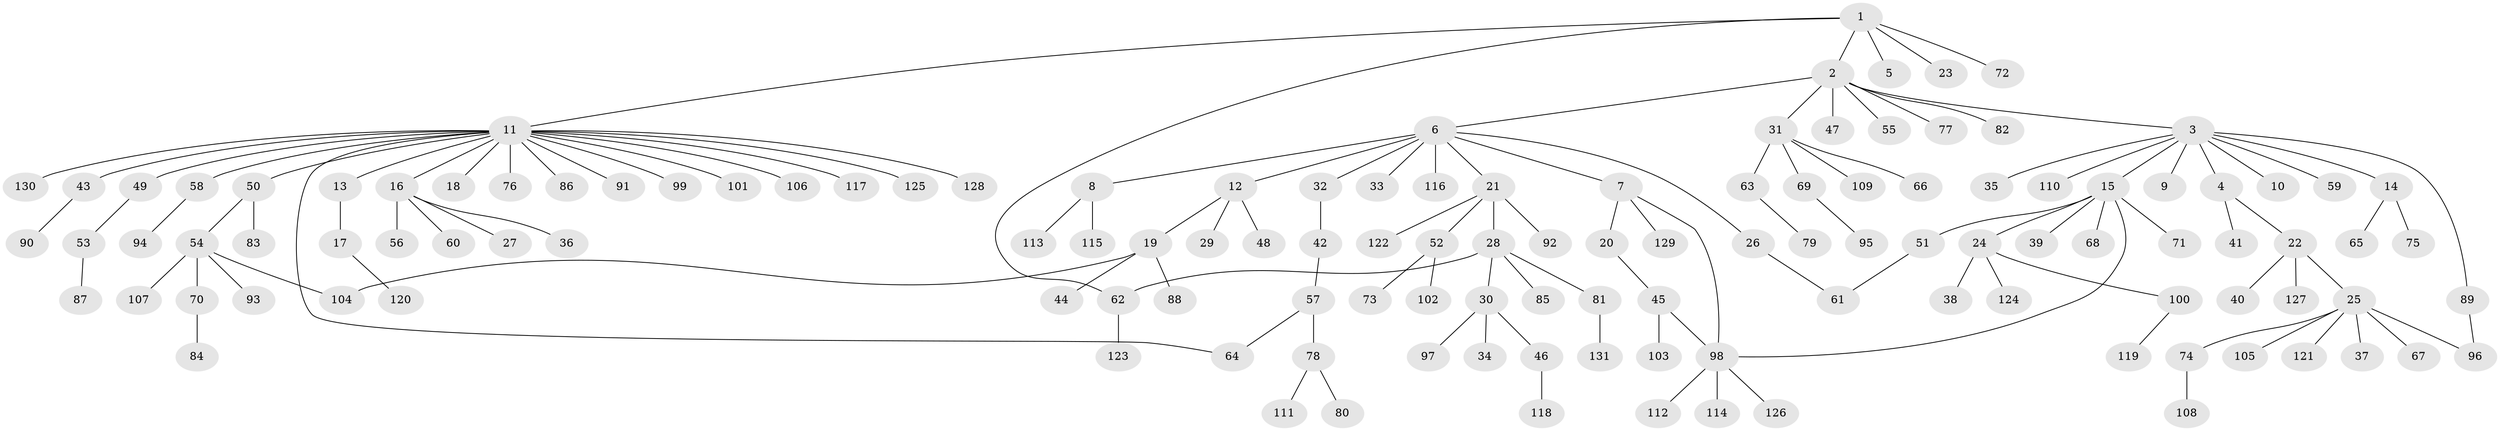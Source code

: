 // coarse degree distribution, {12: 0.010526315789473684, 11: 0.010526315789473684, 1: 0.6526315789473685, 8: 0.010526315789473684, 4: 0.06315789473684211, 2: 0.1368421052631579, 19: 0.010526315789473684, 3: 0.06315789473684211, 6: 0.021052631578947368, 5: 0.021052631578947368}
// Generated by graph-tools (version 1.1) at 2025/41/03/06/25 10:41:51]
// undirected, 131 vertices, 137 edges
graph export_dot {
graph [start="1"]
  node [color=gray90,style=filled];
  1;
  2;
  3;
  4;
  5;
  6;
  7;
  8;
  9;
  10;
  11;
  12;
  13;
  14;
  15;
  16;
  17;
  18;
  19;
  20;
  21;
  22;
  23;
  24;
  25;
  26;
  27;
  28;
  29;
  30;
  31;
  32;
  33;
  34;
  35;
  36;
  37;
  38;
  39;
  40;
  41;
  42;
  43;
  44;
  45;
  46;
  47;
  48;
  49;
  50;
  51;
  52;
  53;
  54;
  55;
  56;
  57;
  58;
  59;
  60;
  61;
  62;
  63;
  64;
  65;
  66;
  67;
  68;
  69;
  70;
  71;
  72;
  73;
  74;
  75;
  76;
  77;
  78;
  79;
  80;
  81;
  82;
  83;
  84;
  85;
  86;
  87;
  88;
  89;
  90;
  91;
  92;
  93;
  94;
  95;
  96;
  97;
  98;
  99;
  100;
  101;
  102;
  103;
  104;
  105;
  106;
  107;
  108;
  109;
  110;
  111;
  112;
  113;
  114;
  115;
  116;
  117;
  118;
  119;
  120;
  121;
  122;
  123;
  124;
  125;
  126;
  127;
  128;
  129;
  130;
  131;
  1 -- 2;
  1 -- 5;
  1 -- 11;
  1 -- 23;
  1 -- 62;
  1 -- 72;
  2 -- 3;
  2 -- 6;
  2 -- 31;
  2 -- 47;
  2 -- 55;
  2 -- 77;
  2 -- 82;
  3 -- 4;
  3 -- 9;
  3 -- 10;
  3 -- 14;
  3 -- 15;
  3 -- 35;
  3 -- 59;
  3 -- 89;
  3 -- 110;
  4 -- 22;
  4 -- 41;
  6 -- 7;
  6 -- 8;
  6 -- 12;
  6 -- 21;
  6 -- 26;
  6 -- 32;
  6 -- 33;
  6 -- 116;
  7 -- 20;
  7 -- 98;
  7 -- 129;
  8 -- 113;
  8 -- 115;
  11 -- 13;
  11 -- 16;
  11 -- 18;
  11 -- 43;
  11 -- 49;
  11 -- 50;
  11 -- 58;
  11 -- 64;
  11 -- 76;
  11 -- 86;
  11 -- 91;
  11 -- 99;
  11 -- 101;
  11 -- 106;
  11 -- 117;
  11 -- 125;
  11 -- 128;
  11 -- 130;
  12 -- 19;
  12 -- 29;
  12 -- 48;
  13 -- 17;
  14 -- 65;
  14 -- 75;
  15 -- 24;
  15 -- 39;
  15 -- 51;
  15 -- 68;
  15 -- 71;
  15 -- 98;
  16 -- 27;
  16 -- 36;
  16 -- 56;
  16 -- 60;
  17 -- 120;
  19 -- 44;
  19 -- 88;
  19 -- 104;
  20 -- 45;
  21 -- 28;
  21 -- 52;
  21 -- 92;
  21 -- 122;
  22 -- 25;
  22 -- 40;
  22 -- 127;
  24 -- 38;
  24 -- 100;
  24 -- 124;
  25 -- 37;
  25 -- 67;
  25 -- 74;
  25 -- 96;
  25 -- 105;
  25 -- 121;
  26 -- 61;
  28 -- 30;
  28 -- 62;
  28 -- 81;
  28 -- 85;
  30 -- 34;
  30 -- 46;
  30 -- 97;
  31 -- 63;
  31 -- 66;
  31 -- 69;
  31 -- 109;
  32 -- 42;
  42 -- 57;
  43 -- 90;
  45 -- 98;
  45 -- 103;
  46 -- 118;
  49 -- 53;
  50 -- 54;
  50 -- 83;
  51 -- 61;
  52 -- 73;
  52 -- 102;
  53 -- 87;
  54 -- 70;
  54 -- 93;
  54 -- 104;
  54 -- 107;
  57 -- 64;
  57 -- 78;
  58 -- 94;
  62 -- 123;
  63 -- 79;
  69 -- 95;
  70 -- 84;
  74 -- 108;
  78 -- 80;
  78 -- 111;
  81 -- 131;
  89 -- 96;
  98 -- 112;
  98 -- 114;
  98 -- 126;
  100 -- 119;
}
